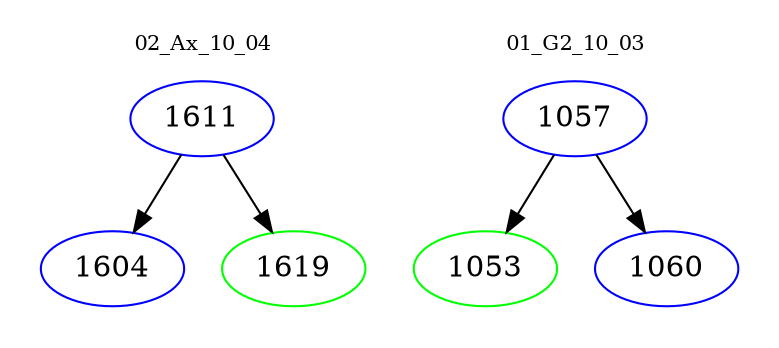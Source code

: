 digraph{
subgraph cluster_0 {
color = white
label = "02_Ax_10_04";
fontsize=10;
T0_1611 [label="1611", color="blue"]
T0_1611 -> T0_1604 [color="black"]
T0_1604 [label="1604", color="blue"]
T0_1611 -> T0_1619 [color="black"]
T0_1619 [label="1619", color="green"]
}
subgraph cluster_1 {
color = white
label = "01_G2_10_03";
fontsize=10;
T1_1057 [label="1057", color="blue"]
T1_1057 -> T1_1053 [color="black"]
T1_1053 [label="1053", color="green"]
T1_1057 -> T1_1060 [color="black"]
T1_1060 [label="1060", color="blue"]
}
}
